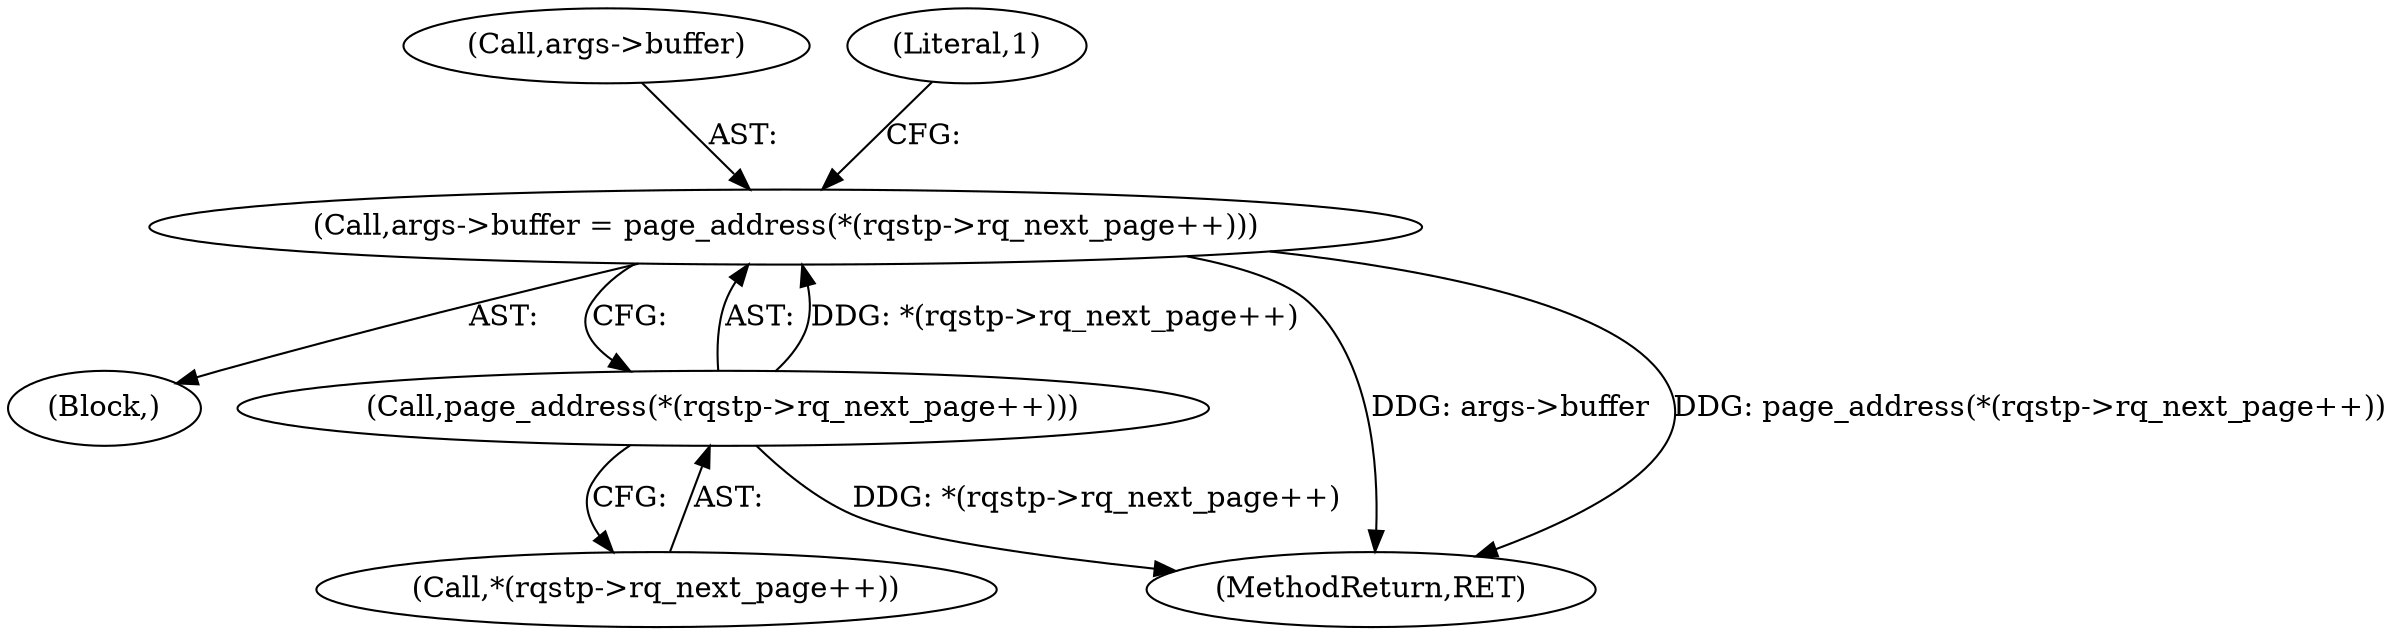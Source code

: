 digraph "0_linux_c70422f760c120480fee4de6c38804c72aa26bc1_17@pointer" {
"1000125" [label="(Call,args->buffer = page_address(*(rqstp->rq_next_page++)))"];
"1000129" [label="(Call,page_address(*(rqstp->rq_next_page++)))"];
"1000104" [label="(Block,)"];
"1000126" [label="(Call,args->buffer)"];
"1000130" [label="(Call,*(rqstp->rq_next_page++))"];
"1000129" [label="(Call,page_address(*(rqstp->rq_next_page++)))"];
"1000125" [label="(Call,args->buffer = page_address(*(rqstp->rq_next_page++)))"];
"1000137" [label="(MethodReturn,RET)"];
"1000136" [label="(Literal,1)"];
"1000125" -> "1000104"  [label="AST: "];
"1000125" -> "1000129"  [label="CFG: "];
"1000126" -> "1000125"  [label="AST: "];
"1000129" -> "1000125"  [label="AST: "];
"1000136" -> "1000125"  [label="CFG: "];
"1000125" -> "1000137"  [label="DDG: args->buffer"];
"1000125" -> "1000137"  [label="DDG: page_address(*(rqstp->rq_next_page++))"];
"1000129" -> "1000125"  [label="DDG: *(rqstp->rq_next_page++)"];
"1000129" -> "1000130"  [label="CFG: "];
"1000130" -> "1000129"  [label="AST: "];
"1000129" -> "1000137"  [label="DDG: *(rqstp->rq_next_page++)"];
}
